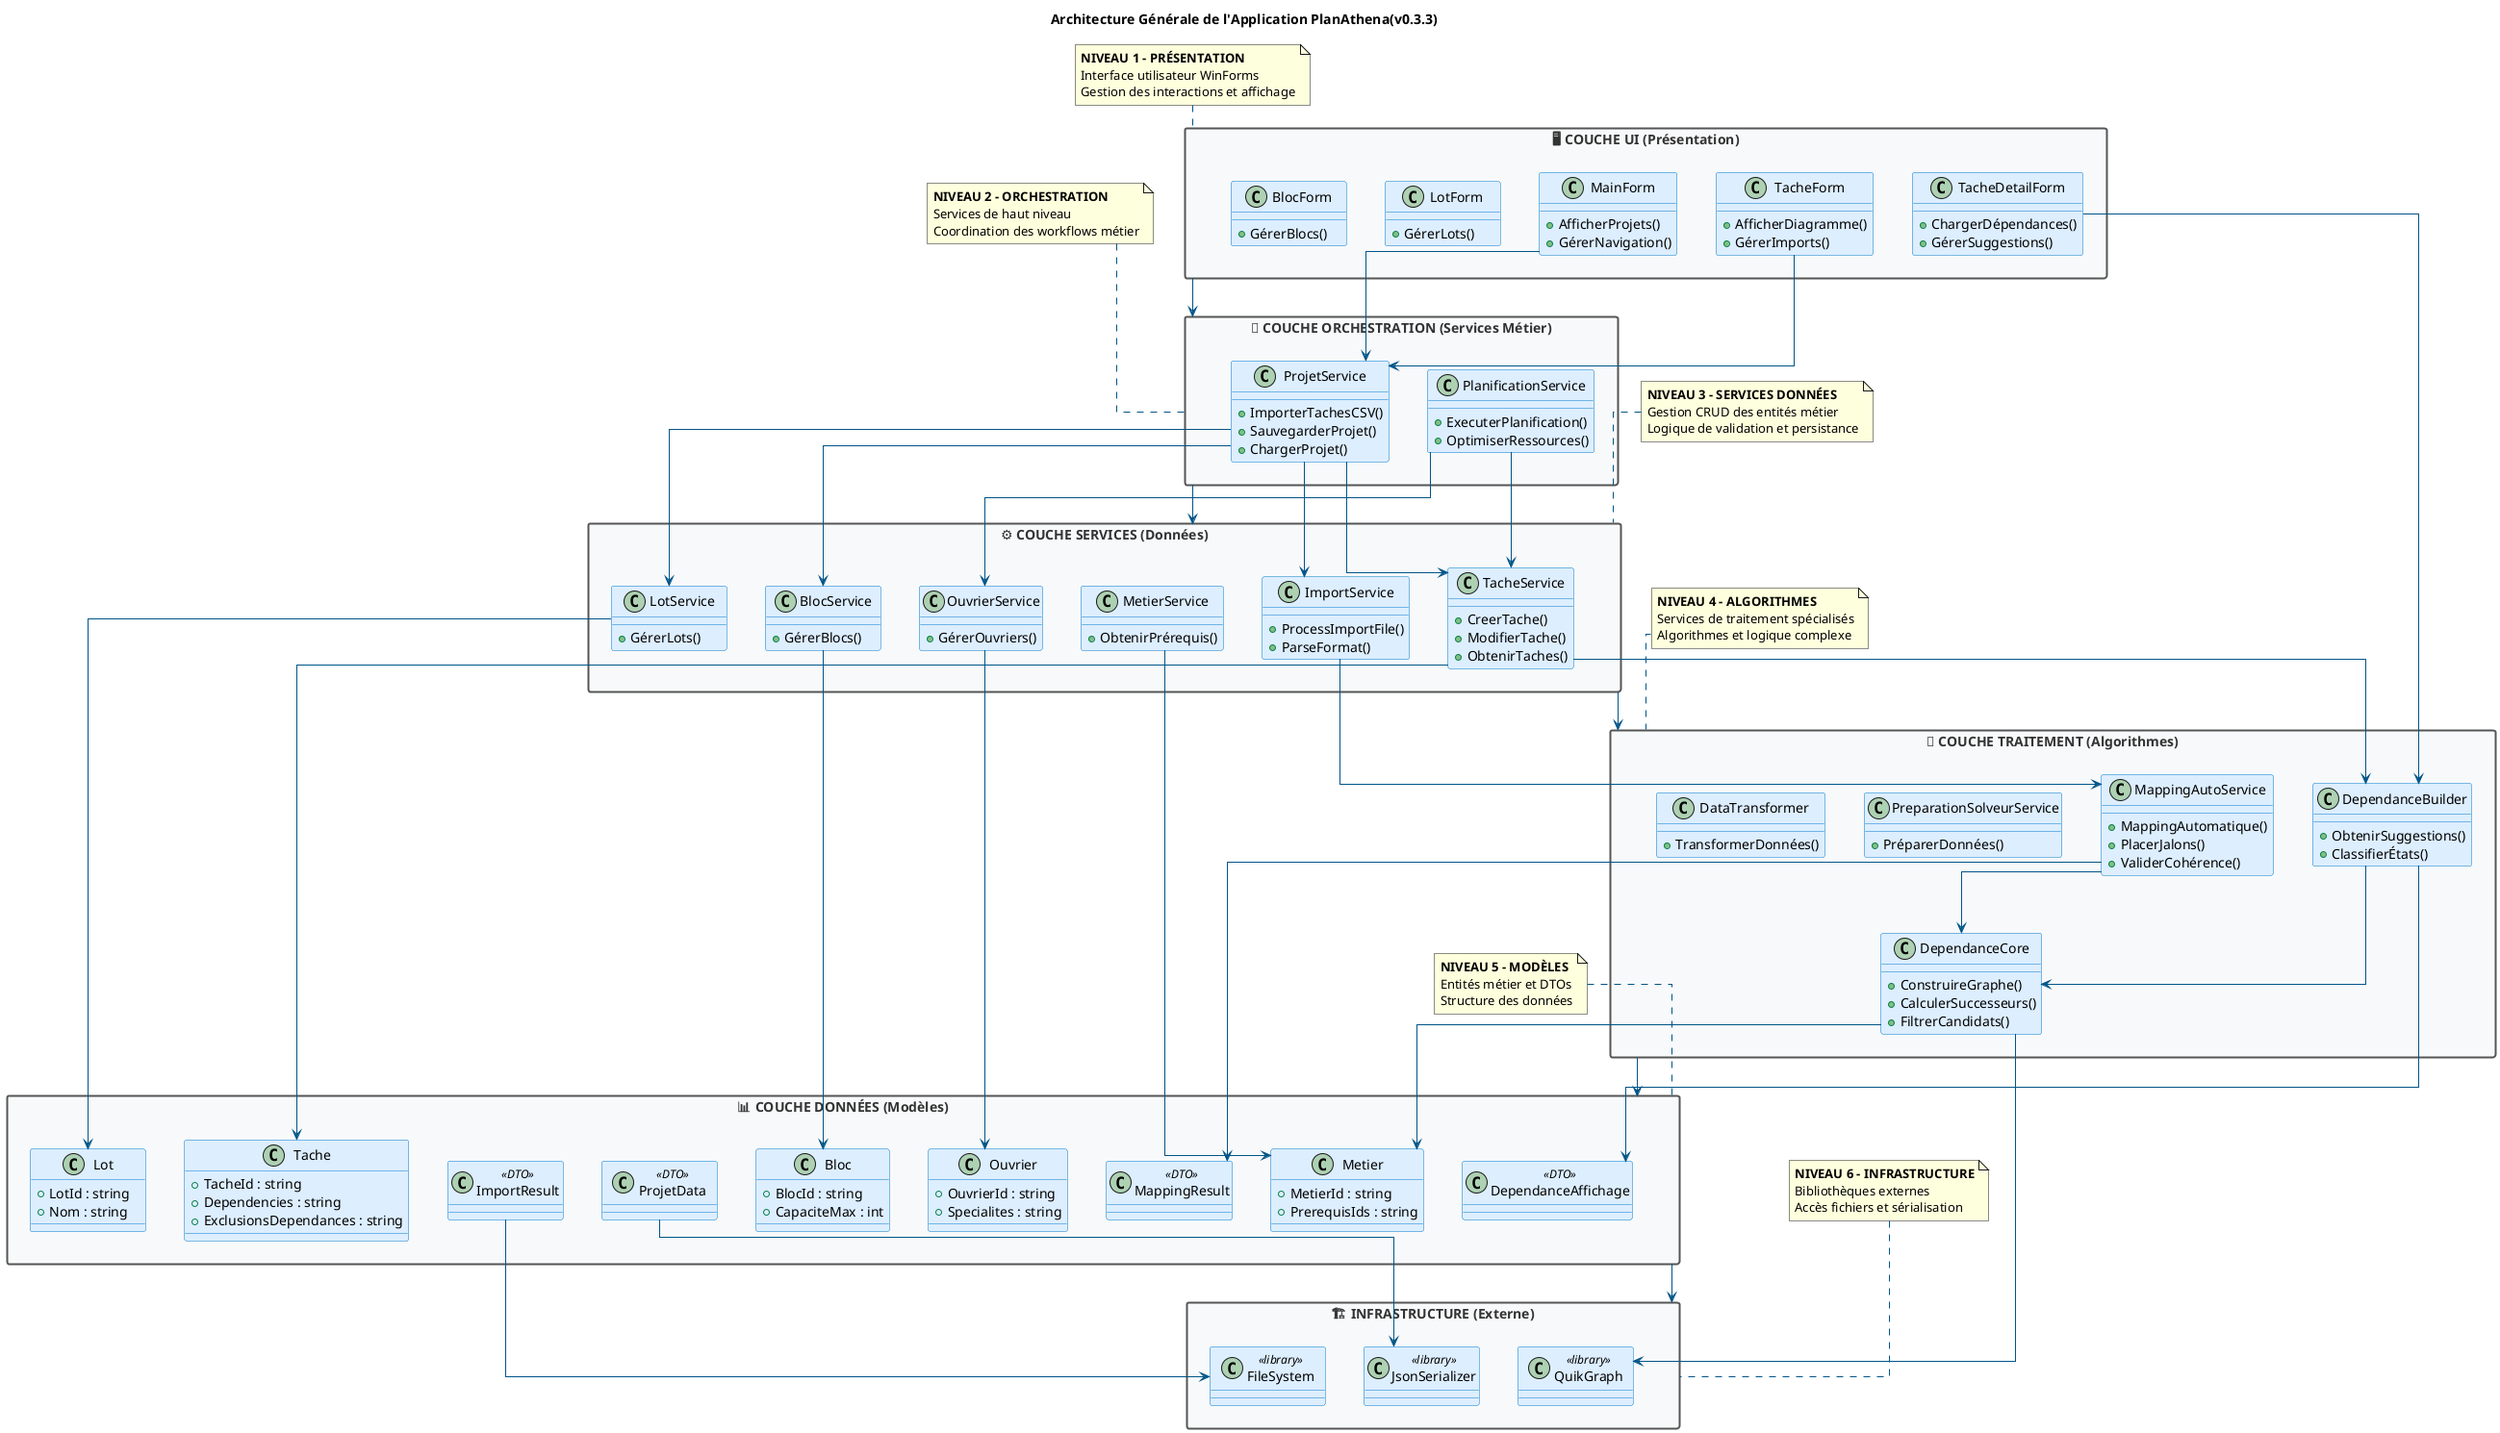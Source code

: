 @startuml
' --- Configuration FORCÉE pour layout vertical ---
!define DIRECTION top to bottom direction
top to bottom direction
skinparam minClassWidth 120
skinparam maxMessageSize 200
skinparam packageStyle rectangle
skinparam linetype ortho
skinparam ranksep 60
skinparam nodesep 40

skinparam package {
  borderColor #555555
  borderThickness 2
  fontColor #333333
  backgroundColor #F8F9FA
}
skinparam class {
  borderColor #007ACC
  backgroundColor #DDEEFF
  arrowColor #005588
  shadowing false
}
title Architecture Générale de l'Application PlanAthena(v0.3.3)

' ================================================
' ===         NIVEAU 1 : COUCHE UI             ===
' ================================================
package "🖥️ COUCHE UI (Présentation)" as UI {
  class MainForm {
    +AfficherProjets()
    +GérerNavigation()
  }
  class TacheForm {
    +AfficherDiagramme()
    +GérerImports()
  }
  class TacheDetailForm {
    +ChargerDépendances()
    +GérerSuggestions()
  }
  class LotForm {
    +GérerLots()
  }
  class BlocForm {
    +GérerBlocs()
  }
}

' ================================================
' ===      NIVEAU 2 : COUCHE ORCHESTRATION     ===
' ================================================
package "🎯 COUCHE ORCHESTRATION (Services Métier)" as ORCHESTRATION {
  class ProjetService {
    +ImporterTachesCSV()
    +SauvegarderProjet()
    +ChargerProjet()
  }
  class PlanificationService {
    +ExecuterPlanification()
    +OptimiserRessources()
  }
}

' ================================================
' ===      NIVEAU 3 : COUCHE SERVICES          ===
' ================================================
package "⚙️ COUCHE SERVICES (Données)" as SERVICES {
  class TacheService {
    +CreerTache()
    +ModifierTache()
    +ObtenirTaches()
  }
  class LotService {
    +GérerLots()
  }
  class BlocService {
    +GérerBlocs()
  }
  class MetierService {
    +ObtenirPrérequis()
  }
  class OuvrierService {
    +GérerOuvriers()
  }
  class ImportService {
    +ProcessImportFile()
    +ParseFormat()
  }
}

' ================================================
' ===    NIVEAU 4 : COUCHE TRAITEMENT          ===
' ================================================
package "🔧 COUCHE TRAITEMENT (Algorithmes)" as PROCESSING {
  class DependanceCore {
    +ConstruireGraphe()
    +CalculerSuccesseurs()
    +FiltrerCandidats()
  }
  
  class DependanceBuilder {
    +ObtenirSuggestions()
    +ClassifierÉtats()
  }
  
  class MappingAutoService {
    +MappingAutomatique()
    +PlacerJalons()
    +ValiderCohérence()
  }
  
  class PreparationSolveurService {
    +PréparerDonnées()
  }
  
  class DataTransformer {
    +TransformerDonnées()
  }
}

' ================================================
' ===       NIVEAU 5 : COUCHE DONNÉES          ===
' ================================================
package "📊 COUCHE DONNÉES (Modèles)" as DATA {
  class Tache {
    +TacheId : string
    +Dependencies : string
    +ExclusionsDependances : string
  }
  
  class Lot {
    +LotId : string
    +Nom : string
  }
  
  class Bloc {
    +BlocId : string
    +CapaciteMax : int
  }
  
  class Metier {
    +MetierId : string
    +PrerequisIds : string
  }
  
  class Ouvrier {
    +OuvrierId : string
    +Specialites : string
  }
  
  ' --- DTOs ---
  class ProjetData <<DTO>>
  class ImportResult <<DTO>>
  class MappingResult <<DTO>>
  class DependanceAffichage <<DTO>>
}

' ================================================
' ===    NIVEAU 6 : COUCHE INFRASTRUCTURE      ===
' ================================================
package "🏗️ INFRASTRUCTURE (Externe)" as INFRA {
  class JsonSerializer <<library>>
  class FileSystem <<library>>
  class QuikGraph <<library>>
}

' ================================================
' ===         RELATIONS VERTICALES             ===
' ================================================

' Niveau 1 → Niveau 2
UI -down-> ORCHESTRATION

' Niveau 2 → Niveau 3  
ORCHESTRATION -down-> SERVICES

' Niveau 3 → Niveau 4
SERVICES -down-> PROCESSING

' Niveau 4 → Niveau 5
PROCESSING -down-> DATA

' Niveau 5 → Niveau 6
DATA -down-> INFRA

' ================================================
' ===       RELATIONS DÉTAILLÉES               ===
' ================================================

' UI vers Orchestration
MainForm -down-> ProjetService
TacheForm -down-> ProjetService
TacheDetailForm -down-> DependanceBuilder

' Orchestration vers Services
ProjetService -down-> ImportService
ProjetService -down-> TacheService
ProjetService -down-> LotService
ProjetService -down-> BlocService
PlanificationService -down-> TacheService
PlanificationService -down-> OuvrierService

' Services vers Processing
ImportService -down-> MappingAutoService
TacheService -down-> DependanceBuilder
DependanceBuilder -down-> DependanceCore
MappingAutoService -down-> DependanceCore

' Processing vers Data
DependanceCore -down-> Metier
MappingAutoService -down-> MappingResult
DependanceBuilder -down-> DependanceAffichage

' Services vers Data
TacheService -down-> Tache
LotService -down-> Lot
BlocService -down-> Bloc
MetierService -down-> Metier
OuvrierService -down-> Ouvrier

' Data vers Infrastructure
ProjetData -down-> JsonSerializer
ImportResult -down-> FileSystem
DependanceCore -down-> QuikGraph

' ================================================
' ===            NOTES EXPLICATIVES            ===
' ================================================
note top of UI
  <b>NIVEAU 1 - PRÉSENTATION</b>
  Interface utilisateur WinForms
  Gestion des interactions et affichage
end note

note top of ORCHESTRATION
  <b>NIVEAU 2 - ORCHESTRATION</b>
  Services de haut niveau
  Coordination des workflows métier
end note

note top of SERVICES
  <b>NIVEAU 3 - SERVICES DONNÉES</b>
  Gestion CRUD des entités métier
  Logique de validation et persistance
end note

note top of PROCESSING
  <b>NIVEAU 4 - ALGORITHMES</b>
  Services de traitement spécialisés
  Algorithmes et logique complexe
end note

note top of DATA
  <b>NIVEAU 5 - MODÈLES</b>
  Entités métier et DTOs
  Structure des données
end note

note top of INFRA
  <b>NIVEAU 6 - INFRASTRUCTURE</b>
  Bibliothèques externes
  Accès fichiers et sérialisation
end note

@enduml